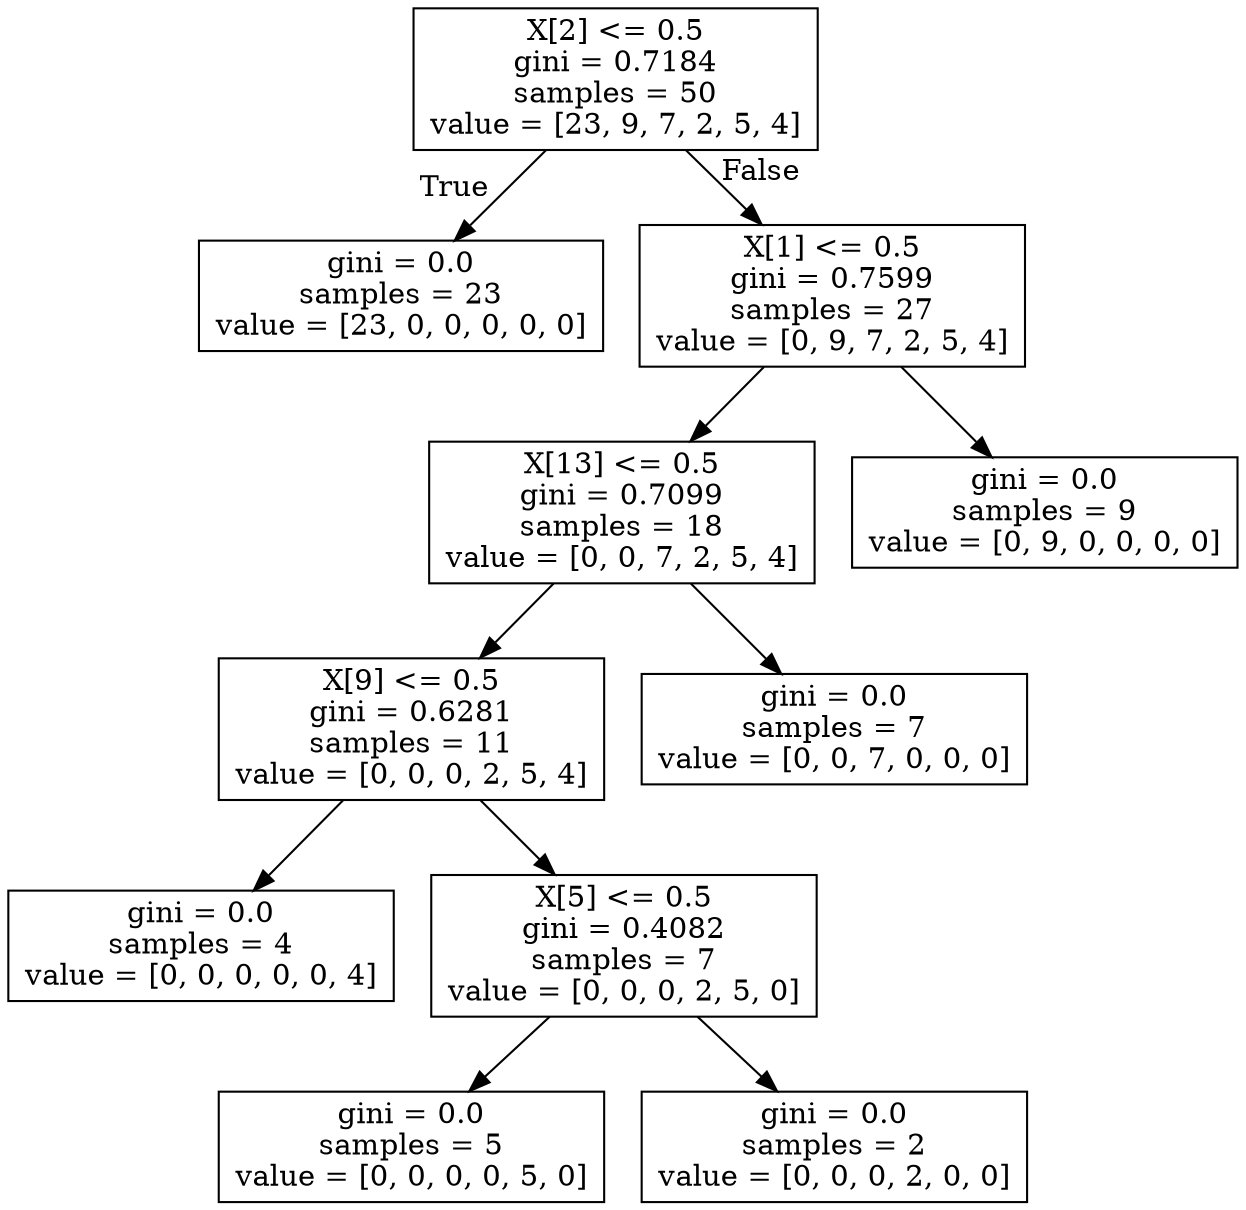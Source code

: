 digraph Tree {
node [shape=box] ;
0 [label="X[2] <= 0.5\ngini = 0.7184\nsamples = 50\nvalue = [23, 9, 7, 2, 5, 4]"] ;
1 [label="gini = 0.0\nsamples = 23\nvalue = [23, 0, 0, 0, 0, 0]"] ;
0 -> 1 [labeldistance=2.5, labelangle=45, headlabel="True"] ;
2 [label="X[1] <= 0.5\ngini = 0.7599\nsamples = 27\nvalue = [0, 9, 7, 2, 5, 4]"] ;
0 -> 2 [labeldistance=2.5, labelangle=-45, headlabel="False"] ;
3 [label="X[13] <= 0.5\ngini = 0.7099\nsamples = 18\nvalue = [0, 0, 7, 2, 5, 4]"] ;
2 -> 3 ;
4 [label="X[9] <= 0.5\ngini = 0.6281\nsamples = 11\nvalue = [0, 0, 0, 2, 5, 4]"] ;
3 -> 4 ;
5 [label="gini = 0.0\nsamples = 4\nvalue = [0, 0, 0, 0, 0, 4]"] ;
4 -> 5 ;
6 [label="X[5] <= 0.5\ngini = 0.4082\nsamples = 7\nvalue = [0, 0, 0, 2, 5, 0]"] ;
4 -> 6 ;
7 [label="gini = 0.0\nsamples = 5\nvalue = [0, 0, 0, 0, 5, 0]"] ;
6 -> 7 ;
8 [label="gini = 0.0\nsamples = 2\nvalue = [0, 0, 0, 2, 0, 0]"] ;
6 -> 8 ;
9 [label="gini = 0.0\nsamples = 7\nvalue = [0, 0, 7, 0, 0, 0]"] ;
3 -> 9 ;
10 [label="gini = 0.0\nsamples = 9\nvalue = [0, 9, 0, 0, 0, 0]"] ;
2 -> 10 ;
}